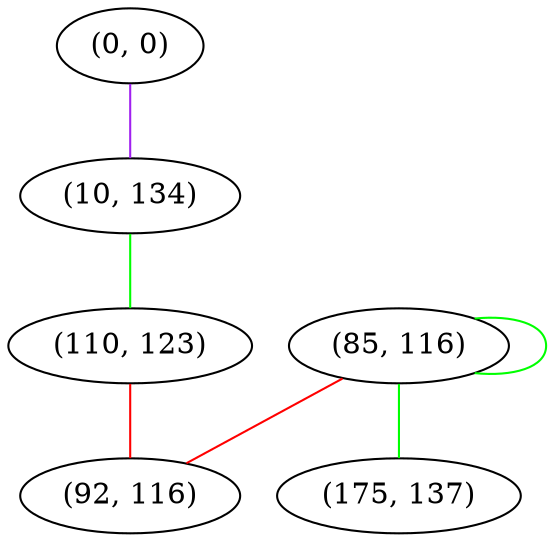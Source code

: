 graph "" {
"(85, 116)";
"(0, 0)";
"(10, 134)";
"(110, 123)";
"(92, 116)";
"(175, 137)";
"(85, 116)" -- "(85, 116)"  [color=green, key=0, weight=2];
"(85, 116)" -- "(92, 116)"  [color=red, key=0, weight=1];
"(85, 116)" -- "(175, 137)"  [color=green, key=0, weight=2];
"(0, 0)" -- "(10, 134)"  [color=purple, key=0, weight=4];
"(10, 134)" -- "(110, 123)"  [color=green, key=0, weight=2];
"(110, 123)" -- "(92, 116)"  [color=red, key=0, weight=1];
}
